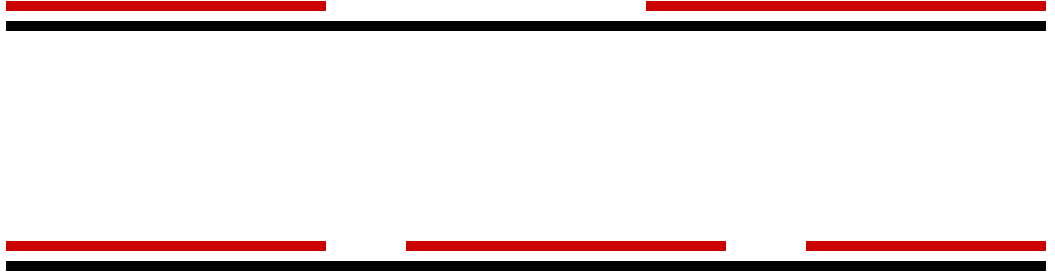 <mxfile version="16.6.4" type="github">
  <diagram id="kgpKYQtTHZ0yAKxKKP6v" name="Page-1">
    <mxGraphModel dx="1426" dy="697" grid="1" gridSize="10" guides="1" tooltips="1" connect="1" arrows="1" fold="1" page="1" pageScale="1" pageWidth="850" pageHeight="1100" math="0" shadow="0">
      <root>
        <mxCell id="0" />
        <mxCell id="1" parent="0" />
        <mxCell id="ogGdIiwSezOgG4cDVrzh-1" value="" style="endArrow=none;html=1;shadow=0;targetPerimeterSpacing=0;strokeColor=default;curved=1;strokeWidth=5;" edge="1" parent="1">
          <mxGeometry width="50" height="50" relative="1" as="geometry">
            <mxPoint x="200" y="200" as="sourcePoint" />
            <mxPoint x="720" y="200" as="targetPoint" />
          </mxGeometry>
        </mxCell>
        <mxCell id="ogGdIiwSezOgG4cDVrzh-2" value="" style="endArrow=none;html=1;shadow=0;targetPerimeterSpacing=0;strokeColor=default;curved=1;strokeWidth=5;" edge="1" parent="1">
          <mxGeometry width="50" height="50" relative="1" as="geometry">
            <mxPoint x="200" y="320" as="sourcePoint" />
            <mxPoint x="720" y="320" as="targetPoint" />
          </mxGeometry>
        </mxCell>
        <mxCell id="ogGdIiwSezOgG4cDVrzh-4" value="" style="endArrow=none;html=1;shadow=0;targetPerimeterSpacing=0;strokeColor=#CC0000;curved=1;strokeWidth=5;" edge="1" parent="1">
          <mxGeometry width="50" height="50" relative="1" as="geometry">
            <mxPoint x="400" y="310" as="sourcePoint" />
            <mxPoint x="560" y="310" as="targetPoint" />
          </mxGeometry>
        </mxCell>
        <mxCell id="ogGdIiwSezOgG4cDVrzh-5" value="" style="endArrow=none;html=1;shadow=0;targetPerimeterSpacing=0;strokeColor=#CC0000;curved=1;strokeWidth=5;" edge="1" parent="1">
          <mxGeometry width="50" height="50" relative="1" as="geometry">
            <mxPoint x="200" y="310" as="sourcePoint" />
            <mxPoint x="360" y="310" as="targetPoint" />
          </mxGeometry>
        </mxCell>
        <mxCell id="ogGdIiwSezOgG4cDVrzh-6" value="" style="endArrow=none;html=1;shadow=0;targetPerimeterSpacing=0;strokeColor=#CC0000;curved=1;strokeWidth=5;" edge="1" parent="1">
          <mxGeometry width="50" height="50" relative="1" as="geometry">
            <mxPoint x="600" y="310" as="sourcePoint" />
            <mxPoint x="720" y="310" as="targetPoint" />
          </mxGeometry>
        </mxCell>
        <mxCell id="ogGdIiwSezOgG4cDVrzh-7" value="" style="endArrow=none;html=1;shadow=0;targetPerimeterSpacing=0;strokeColor=#CC0000;curved=1;strokeWidth=5;" edge="1" parent="1">
          <mxGeometry width="50" height="50" relative="1" as="geometry">
            <mxPoint x="520" y="190" as="sourcePoint" />
            <mxPoint x="720" y="190" as="targetPoint" />
          </mxGeometry>
        </mxCell>
        <mxCell id="ogGdIiwSezOgG4cDVrzh-8" value="" style="endArrow=none;html=1;shadow=0;targetPerimeterSpacing=0;strokeColor=#CC0000;curved=1;strokeWidth=5;" edge="1" parent="1">
          <mxGeometry width="50" height="50" relative="1" as="geometry">
            <mxPoint x="200" y="190" as="sourcePoint" />
            <mxPoint x="360" y="190" as="targetPoint" />
          </mxGeometry>
        </mxCell>
      </root>
    </mxGraphModel>
  </diagram>
</mxfile>

